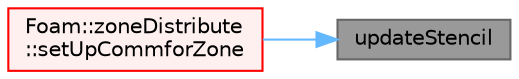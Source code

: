 digraph "updateStencil"
{
 // LATEX_PDF_SIZE
  bgcolor="transparent";
  edge [fontname=Helvetica,fontsize=10,labelfontname=Helvetica,labelfontsize=10];
  node [fontname=Helvetica,fontsize=10,shape=box,height=0.2,width=0.4];
  rankdir="RL";
  Node1 [id="Node000001",label="updateStencil",height=0.2,width=0.4,color="gray40", fillcolor="grey60", style="filled", fontcolor="black",tooltip=" "];
  Node1 -> Node2 [id="edge1_Node000001_Node000002",dir="back",color="steelblue1",style="solid",tooltip=" "];
  Node2 [id="Node000002",label="Foam::zoneDistribute\l::setUpCommforZone",height=0.2,width=0.4,color="red", fillcolor="#FFF0F0", style="filled",URL="$classFoam_1_1zoneDistribute.html#a5b0be3568801df0c985d34846f3163a9",tooltip=" "];
}
